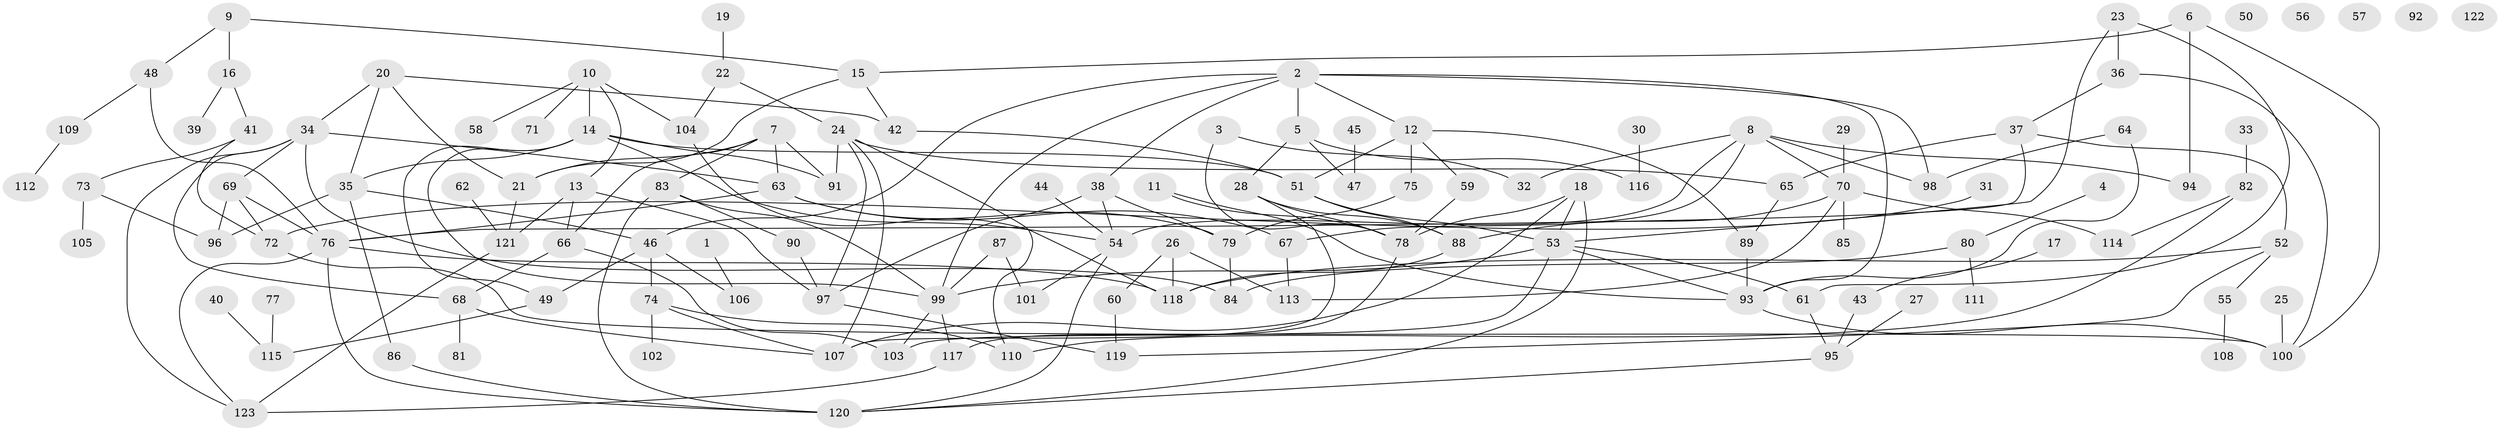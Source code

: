 // Generated by graph-tools (version 1.1) at 2025/33/03/09/25 02:33:49]
// undirected, 123 vertices, 186 edges
graph export_dot {
graph [start="1"]
  node [color=gray90,style=filled];
  1;
  2;
  3;
  4;
  5;
  6;
  7;
  8;
  9;
  10;
  11;
  12;
  13;
  14;
  15;
  16;
  17;
  18;
  19;
  20;
  21;
  22;
  23;
  24;
  25;
  26;
  27;
  28;
  29;
  30;
  31;
  32;
  33;
  34;
  35;
  36;
  37;
  38;
  39;
  40;
  41;
  42;
  43;
  44;
  45;
  46;
  47;
  48;
  49;
  50;
  51;
  52;
  53;
  54;
  55;
  56;
  57;
  58;
  59;
  60;
  61;
  62;
  63;
  64;
  65;
  66;
  67;
  68;
  69;
  70;
  71;
  72;
  73;
  74;
  75;
  76;
  77;
  78;
  79;
  80;
  81;
  82;
  83;
  84;
  85;
  86;
  87;
  88;
  89;
  90;
  91;
  92;
  93;
  94;
  95;
  96;
  97;
  98;
  99;
  100;
  101;
  102;
  103;
  104;
  105;
  106;
  107;
  108;
  109;
  110;
  111;
  112;
  113;
  114;
  115;
  116;
  117;
  118;
  119;
  120;
  121;
  122;
  123;
  1 -- 106;
  2 -- 5;
  2 -- 12;
  2 -- 38;
  2 -- 46;
  2 -- 93;
  2 -- 98;
  2 -- 99;
  3 -- 32;
  3 -- 78;
  4 -- 80;
  5 -- 28;
  5 -- 47;
  5 -- 116;
  6 -- 15;
  6 -- 94;
  6 -- 100;
  7 -- 21;
  7 -- 63;
  7 -- 66;
  7 -- 83;
  7 -- 91;
  8 -- 32;
  8 -- 54;
  8 -- 67;
  8 -- 70;
  8 -- 94;
  8 -- 98;
  9 -- 15;
  9 -- 16;
  9 -- 48;
  10 -- 13;
  10 -- 14;
  10 -- 58;
  10 -- 71;
  10 -- 104;
  11 -- 78;
  11 -- 93;
  12 -- 51;
  12 -- 59;
  12 -- 75;
  12 -- 89;
  13 -- 66;
  13 -- 97;
  13 -- 121;
  14 -- 35;
  14 -- 49;
  14 -- 51;
  14 -- 54;
  14 -- 91;
  14 -- 99;
  15 -- 21;
  15 -- 42;
  16 -- 39;
  16 -- 41;
  17 -- 43;
  18 -- 53;
  18 -- 78;
  18 -- 107;
  18 -- 120;
  19 -- 22;
  20 -- 21;
  20 -- 34;
  20 -- 35;
  20 -- 42;
  21 -- 121;
  22 -- 24;
  22 -- 104;
  23 -- 36;
  23 -- 53;
  23 -- 61;
  24 -- 65;
  24 -- 91;
  24 -- 97;
  24 -- 107;
  24 -- 110;
  25 -- 100;
  26 -- 60;
  26 -- 113;
  26 -- 118;
  27 -- 95;
  28 -- 78;
  28 -- 88;
  28 -- 107;
  29 -- 70;
  30 -- 116;
  31 -- 72;
  33 -- 82;
  34 -- 63;
  34 -- 68;
  34 -- 69;
  34 -- 84;
  34 -- 123;
  35 -- 46;
  35 -- 86;
  35 -- 96;
  36 -- 37;
  36 -- 100;
  37 -- 52;
  37 -- 65;
  37 -- 76;
  38 -- 54;
  38 -- 79;
  38 -- 97;
  40 -- 115;
  41 -- 72;
  41 -- 73;
  42 -- 51;
  43 -- 95;
  44 -- 54;
  45 -- 47;
  46 -- 49;
  46 -- 74;
  46 -- 106;
  48 -- 76;
  48 -- 109;
  49 -- 115;
  51 -- 53;
  51 -- 88;
  52 -- 55;
  52 -- 118;
  52 -- 119;
  53 -- 61;
  53 -- 93;
  53 -- 99;
  53 -- 103;
  54 -- 101;
  54 -- 120;
  55 -- 108;
  59 -- 78;
  60 -- 119;
  61 -- 95;
  62 -- 121;
  63 -- 67;
  63 -- 76;
  63 -- 79;
  64 -- 93;
  64 -- 98;
  65 -- 89;
  66 -- 68;
  66 -- 103;
  67 -- 113;
  68 -- 81;
  68 -- 107;
  69 -- 72;
  69 -- 76;
  69 -- 96;
  70 -- 85;
  70 -- 88;
  70 -- 113;
  70 -- 114;
  72 -- 100;
  73 -- 96;
  73 -- 105;
  74 -- 102;
  74 -- 107;
  74 -- 110;
  75 -- 79;
  76 -- 118;
  76 -- 120;
  76 -- 123;
  77 -- 115;
  78 -- 117;
  79 -- 84;
  80 -- 84;
  80 -- 111;
  82 -- 110;
  82 -- 114;
  83 -- 90;
  83 -- 99;
  83 -- 120;
  86 -- 120;
  87 -- 99;
  87 -- 101;
  88 -- 118;
  89 -- 93;
  90 -- 97;
  93 -- 100;
  95 -- 120;
  97 -- 119;
  99 -- 103;
  99 -- 117;
  104 -- 118;
  109 -- 112;
  117 -- 123;
  121 -- 123;
}
